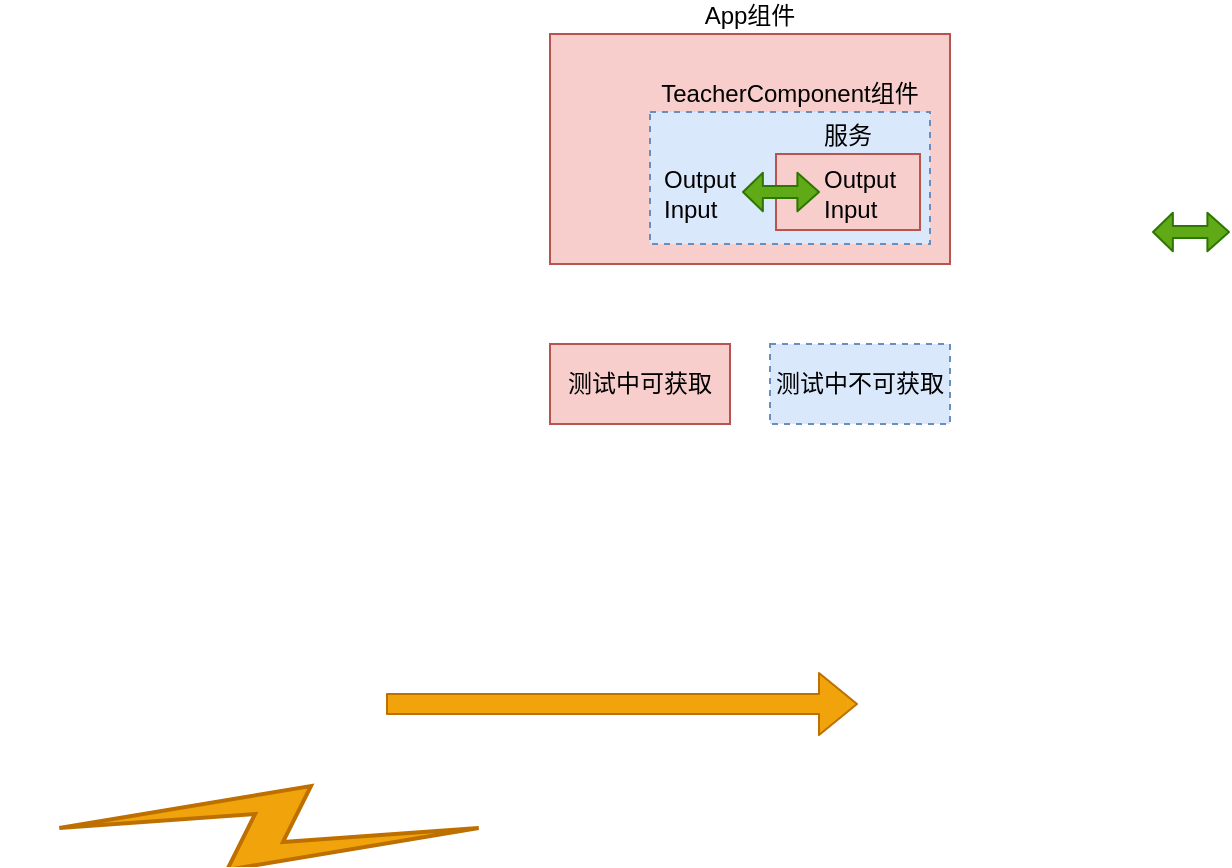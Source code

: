 <mxfile version="12.6.5" type="device"><diagram id="__2mlyzdML_y7BFEIDlX" name="Page-1"><mxGraphModel dx="1492" dy="770" grid="0" gridSize="10" guides="1" tooltips="1" connect="1" arrows="1" fold="1" page="0" pageScale="1" pageWidth="827" pageHeight="1169" math="0" shadow="0"><root><mxCell id="0"/><mxCell id="1" parent="0"/><mxCell id="K-SR_pAJ6lii9BMRSVar-1" value="App组件" style="rounded=0;whiteSpace=wrap;html=1;labelPosition=center;verticalLabelPosition=top;align=center;verticalAlign=bottom;fillColor=#f8cecc;strokeColor=#b85450;" parent="1" vertex="1"><mxGeometry x="100" y="155" width="200" height="115" as="geometry"/></mxCell><mxCell id="K-SR_pAJ6lii9BMRSVar-2" value="TeacherComponent组件" style="rounded=0;whiteSpace=wrap;html=1;fillColor=#dae8fc;strokeColor=#6c8ebf;labelPosition=center;verticalLabelPosition=top;align=center;verticalAlign=bottom;dashed=1;" parent="1" vertex="1"><mxGeometry x="150" y="194" width="140" height="66" as="geometry"/></mxCell><mxCell id="K-SR_pAJ6lii9BMRSVar-4" value="测试中可获取" style="rounded=0;whiteSpace=wrap;html=1;fillColor=#f8cecc;strokeColor=#b85450;" parent="1" vertex="1"><mxGeometry x="100" y="310" width="90" height="40" as="geometry"/></mxCell><mxCell id="K-SR_pAJ6lii9BMRSVar-5" value="测试中不可获取" style="rounded=0;whiteSpace=wrap;html=1;fillColor=#dae8fc;strokeColor=#6c8ebf;labelPosition=center;verticalLabelPosition=middle;align=center;verticalAlign=middle;dashed=1;" parent="1" vertex="1"><mxGeometry x="210" y="310" width="90" height="40" as="geometry"/></mxCell><mxCell id="K-SR_pAJ6lii9BMRSVar-6" value="服务" style="rounded=0;whiteSpace=wrap;html=1;fillColor=#f8cecc;strokeColor=#b85450;labelPosition=center;verticalLabelPosition=top;align=center;verticalAlign=bottom;" parent="1" vertex="1"><mxGeometry x="213" y="215" width="72" height="38" as="geometry"/></mxCell><mxCell id="K-SR_pAJ6lii9BMRSVar-7" value="Output&lt;br&gt;Input" style="text;html=1;strokeColor=none;fillColor=none;align=left;verticalAlign=middle;whiteSpace=wrap;rounded=0;" parent="1" vertex="1"><mxGeometry x="155" y="216" width="50" height="37" as="geometry"/></mxCell><mxCell id="K-SR_pAJ6lii9BMRSVar-8" value="Output&lt;br&gt;Input" style="text;html=1;strokeColor=none;fillColor=none;align=left;verticalAlign=middle;whiteSpace=wrap;rounded=0;" parent="1" vertex="1"><mxGeometry x="235" y="216" width="50" height="37" as="geometry"/></mxCell><mxCell id="K-SR_pAJ6lii9BMRSVar-9" value="" style="shape=flexArrow;endArrow=classic;startArrow=classic;html=1;width=6.04;endSize=3.266;endWidth=12.209;startSize=2.977;startWidth=12.209;fillColor=#60a917;strokeColor=#2D7600;" parent="1" edge="1"><mxGeometry width="50" height="50" relative="1" as="geometry"><mxPoint x="196" y="234" as="sourcePoint"/><mxPoint x="235" y="234" as="targetPoint"/></mxGeometry></mxCell><mxCell id="TEEmoTQQMCbXpX-_RexB-1" value="" style="shape=flexArrow;endArrow=classic;html=1;fillColor=#f0a30a;strokeColor=#BD7000;" edge="1" parent="1"><mxGeometry width="50" height="50" relative="1" as="geometry"><mxPoint x="18" y="490" as="sourcePoint"/><mxPoint x="254" y="490" as="targetPoint"/></mxGeometry></mxCell><mxCell id="TEEmoTQQMCbXpX-_RexB-2" value="" style="html=1;outlineConnect=0;fillColor=#f0a30a;strokeColor=#BD7000;gradientDirection=north;strokeWidth=2;shape=mxgraph.networks.comm_link_edge;html=1;" edge="1" parent="1"><mxGeometry width="100" height="100" relative="1" as="geometry"><mxPoint x="-157" y="552" as="sourcePoint"/><mxPoint x="76" y="552" as="targetPoint"/></mxGeometry></mxCell><mxCell id="TEEmoTQQMCbXpX-_RexB-3" value="" style="shape=flexArrow;endArrow=classic;startArrow=classic;html=1;width=6.04;endSize=3.266;endWidth=12.209;startSize=2.977;startWidth=12.209;fillColor=#60a917;strokeColor=#2D7600;" edge="1" parent="1"><mxGeometry width="50" height="50" relative="1" as="geometry"><mxPoint x="401" y="254" as="sourcePoint"/><mxPoint x="440" y="254" as="targetPoint"/></mxGeometry></mxCell></root></mxGraphModel></diagram></mxfile>